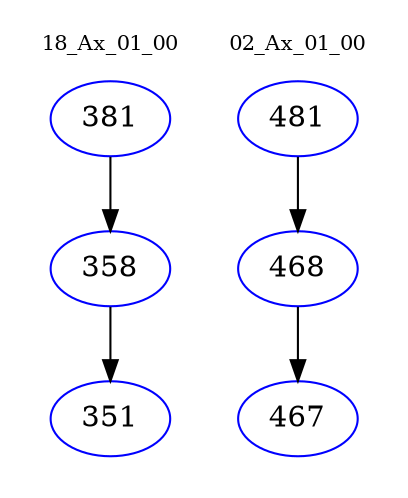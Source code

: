 digraph{
subgraph cluster_0 {
color = white
label = "18_Ax_01_00";
fontsize=10;
T0_381 [label="381", color="blue"]
T0_381 -> T0_358 [color="black"]
T0_358 [label="358", color="blue"]
T0_358 -> T0_351 [color="black"]
T0_351 [label="351", color="blue"]
}
subgraph cluster_1 {
color = white
label = "02_Ax_01_00";
fontsize=10;
T1_481 [label="481", color="blue"]
T1_481 -> T1_468 [color="black"]
T1_468 [label="468", color="blue"]
T1_468 -> T1_467 [color="black"]
T1_467 [label="467", color="blue"]
}
}
